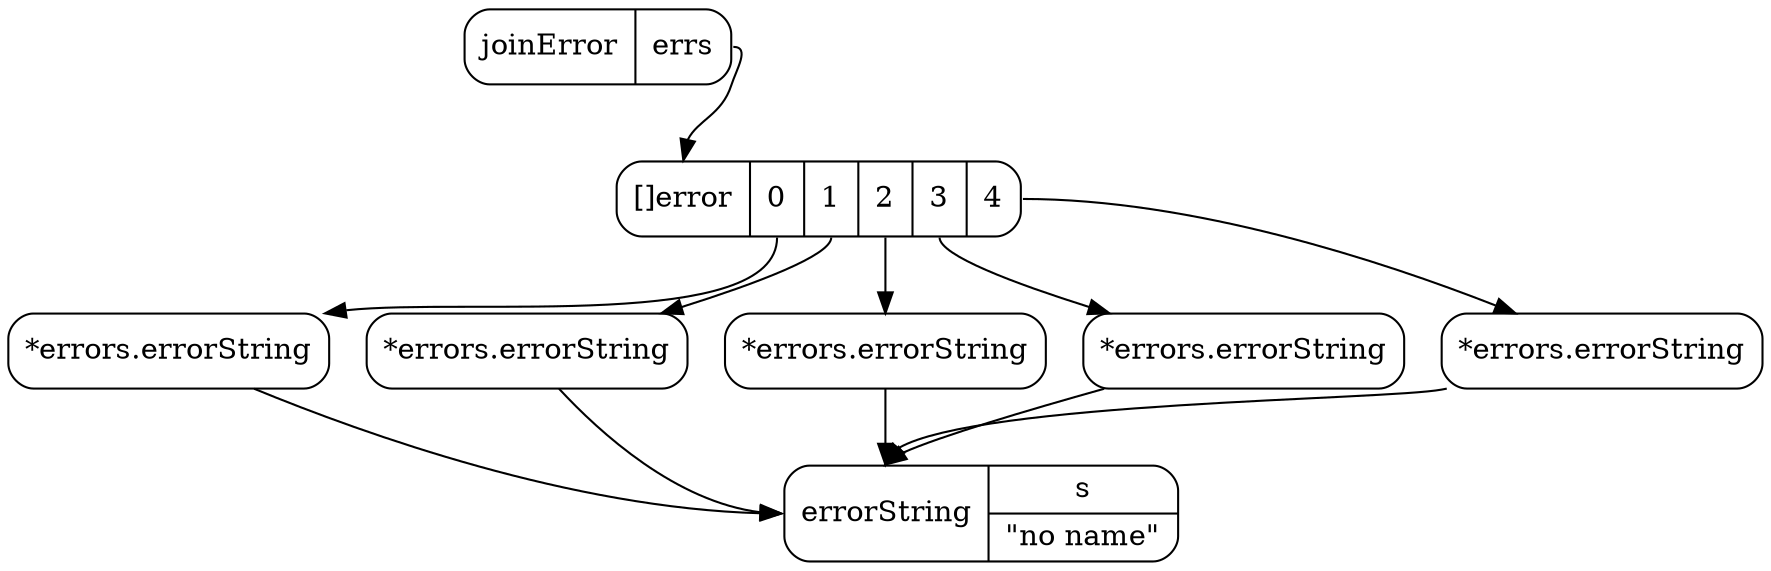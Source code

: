 digraph structs {
  node [shape=Mrecord];
  3 [label="<name> errorString |{<f0> s | \"no name\"}  "];
  4 [label="<name> *errors.errorString"];
  4:name -> 3:name;
  5 [label="<name> *errors.errorString"];
  5:name -> 3:name;
  6 [label="<name> *errors.errorString"];
  6:name -> 3:name;
  7 [label="<name> *errors.errorString"];
  7:name -> 3:name;
  8 [label="<name> *errors.errorString"];
  8:name -> 3:name;
  2:<2index0> -> 4:name;
  2:<2index1> -> 5:name;
  2:<2index2> -> 6:name;
  2:<2index3> -> 7:name;
  2:<2index4> -> 8:name;
  2 [label="<name> []error |<2index0> 0|<2index1> 1|<2index2> 2|<2index3> 3|<2index4> 4 "];
  1 [label="<name> joinError |<f0> errs "];
  1:f0 -> 2:name;
}

